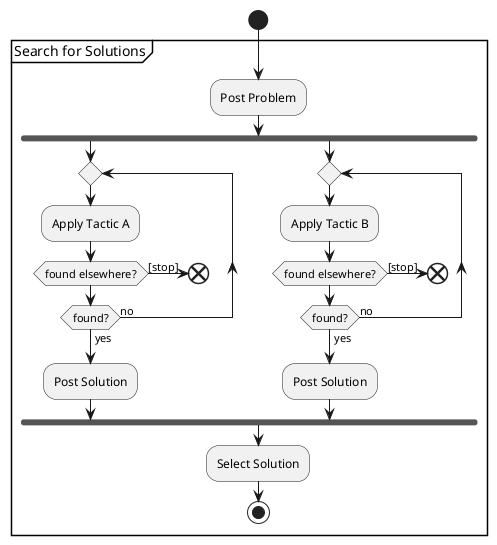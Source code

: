 @startuml

'Documentation
'https://plantuml.com/activity-diagram-beta

'Online Editor
'http://www.plantuml.com/plantuml/dumla/SoWkIImgAStDuNBAJrBGjLDmpCbCJbMmKiX8pSd9vt98pKi1IW80

start
partition "Search for Solutions" {
    :Post Problem;
    fork
        repeat
            :Apply Tactic A;
        if (found elsewhere?) then ([stop])
            end
        endif
        repeat while (found?) is (no) not (yes)
        :Post Solution;
    fork again
       repeat
            :Apply Tactic B;
        if (found elsewhere?) then ([stop])
            end
        endif
        repeat while (found?) is (no) not (yes)
        :Post Solution;
    end fork
    :Select Solution;
    stop
}
@enduml